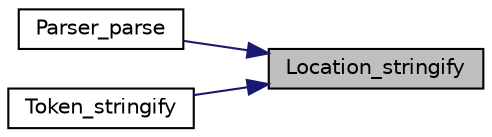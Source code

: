 digraph "Location_stringify"
{
 // LATEX_PDF_SIZE
  bgcolor="transparent";
  edge [fontname="Helvetica",fontsize="10",labelfontname="Helvetica",labelfontsize="10"];
  node [fontname="Helvetica",fontsize="10",shape=record];
  rankdir="RL";
  Node1 [label="Location_stringify",height=0.2,width=0.4,color="black", fillcolor="grey75", style="filled", fontcolor="black",tooltip="Stringify location structure (file:line:column)."];
  Node1 -> Node2 [dir="back",color="midnightblue",fontsize="10",style="solid",fontname="Helvetica"];
  Node2 [label="Parser_parse",height=0.2,width=0.4,color="black",URL="$dd/da8/group__parser.html#ga4751cccabdd1c5c339985ac51d46002f",tooltip=" "];
  Node1 -> Node3 [dir="back",color="midnightblue",fontsize="10",style="solid",fontname="Helvetica"];
  Node3 [label="Token_stringify",height=0.2,width=0.4,color="black",URL="$dd/da6/group__lexer.html#ga805e335c5a01324ab671ea2dbb03fd2f",tooltip="Stringify token with all it's fields."];
}
